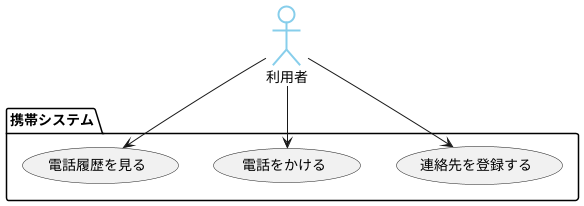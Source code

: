 @startuml ユースケース図
    ' left to right direction
    actor 利用者 #FFFFFF;line:skyblue;line.bold;
    package 携帯システム {
    usecase 連絡先を登録する
    usecase 電話をかける
    usecase 電話履歴を見る
    }
    利用者 --> 連絡先を登録する
    利用者 --> 電話をかける
    利用者 --> 電話履歴を見る
@enduml